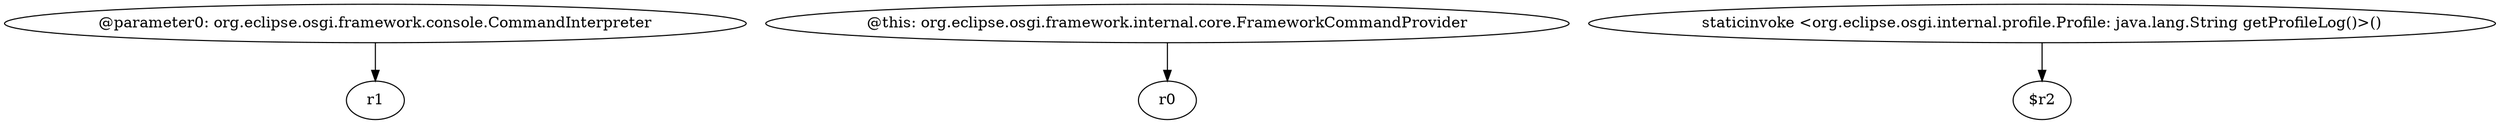 digraph g {
0[label="@parameter0: org.eclipse.osgi.framework.console.CommandInterpreter"]
1[label="r1"]
0->1[label=""]
2[label="@this: org.eclipse.osgi.framework.internal.core.FrameworkCommandProvider"]
3[label="r0"]
2->3[label=""]
4[label="staticinvoke <org.eclipse.osgi.internal.profile.Profile: java.lang.String getProfileLog()>()"]
5[label="$r2"]
4->5[label=""]
}